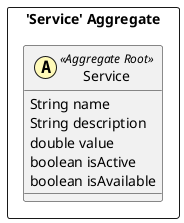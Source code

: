 @startuml Service_Aggregate

skinparam componentStyle uml2

package "'Service' Aggregate" <<Rectangle>> {
	class Service <<(A,#fffab8) Aggregate Root>> {
		String name
		String description
		double value
		boolean isActive
		boolean isAvailable
	}
}
@enduml